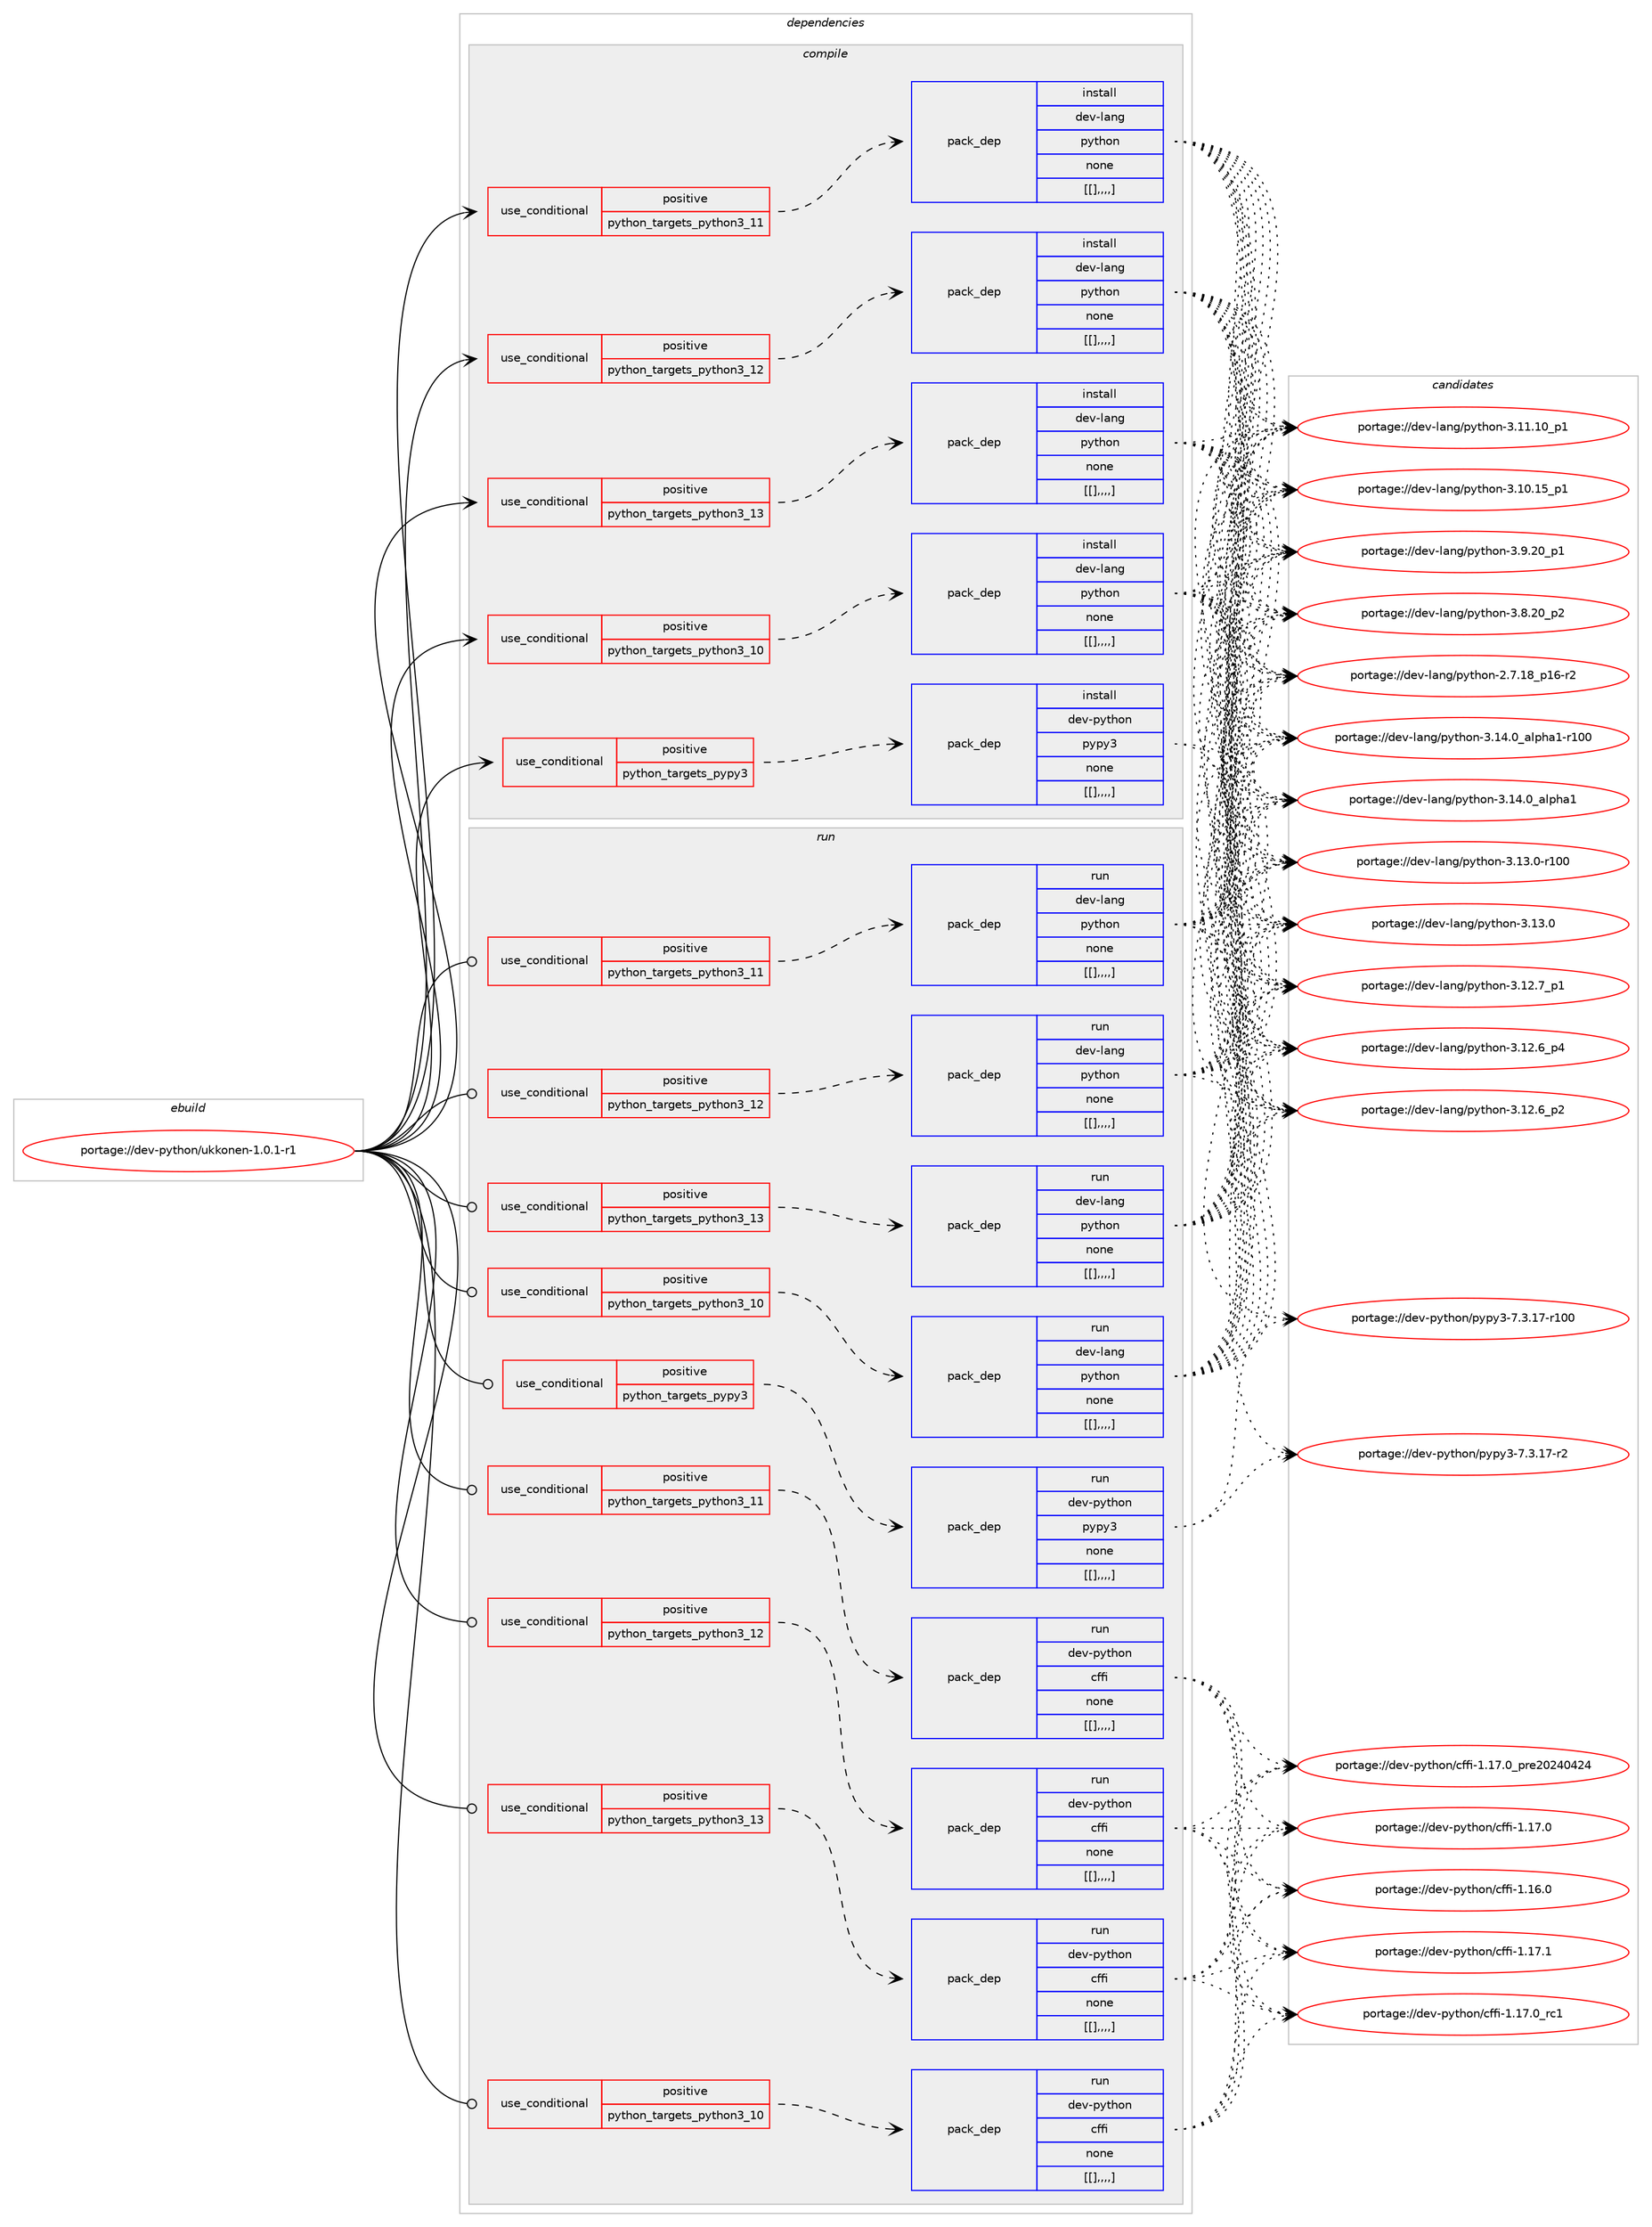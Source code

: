 digraph prolog {

# *************
# Graph options
# *************

newrank=true;
concentrate=true;
compound=true;
graph [rankdir=LR,fontname=Helvetica,fontsize=10,ranksep=1.5];#, ranksep=2.5, nodesep=0.2];
edge  [arrowhead=vee];
node  [fontname=Helvetica,fontsize=10];

# **********
# The ebuild
# **********

subgraph cluster_leftcol {
color=gray;
label=<<i>ebuild</i>>;
id [label="portage://dev-python/ukkonen-1.0.1-r1", color=red, width=4, href="../dev-python/ukkonen-1.0.1-r1.svg"];
}

# ****************
# The dependencies
# ****************

subgraph cluster_midcol {
color=gray;
label=<<i>dependencies</i>>;
subgraph cluster_compile {
fillcolor="#eeeeee";
style=filled;
label=<<i>compile</i>>;
subgraph cond43774 {
dependency173836 [label=<<TABLE BORDER="0" CELLBORDER="1" CELLSPACING="0" CELLPADDING="4"><TR><TD ROWSPAN="3" CELLPADDING="10">use_conditional</TD></TR><TR><TD>positive</TD></TR><TR><TD>python_targets_pypy3</TD></TR></TABLE>>, shape=none, color=red];
subgraph pack128726 {
dependency173877 [label=<<TABLE BORDER="0" CELLBORDER="1" CELLSPACING="0" CELLPADDING="4" WIDTH="220"><TR><TD ROWSPAN="6" CELLPADDING="30">pack_dep</TD></TR><TR><TD WIDTH="110">install</TD></TR><TR><TD>dev-python</TD></TR><TR><TD>pypy3</TD></TR><TR><TD>none</TD></TR><TR><TD>[[],,,,]</TD></TR></TABLE>>, shape=none, color=blue];
}
dependency173836:e -> dependency173877:w [weight=20,style="dashed",arrowhead="vee"];
}
id:e -> dependency173836:w [weight=20,style="solid",arrowhead="vee"];
subgraph cond43789 {
dependency173917 [label=<<TABLE BORDER="0" CELLBORDER="1" CELLSPACING="0" CELLPADDING="4"><TR><TD ROWSPAN="3" CELLPADDING="10">use_conditional</TD></TR><TR><TD>positive</TD></TR><TR><TD>python_targets_python3_10</TD></TR></TABLE>>, shape=none, color=red];
subgraph pack128780 {
dependency173928 [label=<<TABLE BORDER="0" CELLBORDER="1" CELLSPACING="0" CELLPADDING="4" WIDTH="220"><TR><TD ROWSPAN="6" CELLPADDING="30">pack_dep</TD></TR><TR><TD WIDTH="110">install</TD></TR><TR><TD>dev-lang</TD></TR><TR><TD>python</TD></TR><TR><TD>none</TD></TR><TR><TD>[[],,,,]</TD></TR></TABLE>>, shape=none, color=blue];
}
dependency173917:e -> dependency173928:w [weight=20,style="dashed",arrowhead="vee"];
}
id:e -> dependency173917:w [weight=20,style="solid",arrowhead="vee"];
subgraph cond43810 {
dependency173946 [label=<<TABLE BORDER="0" CELLBORDER="1" CELLSPACING="0" CELLPADDING="4"><TR><TD ROWSPAN="3" CELLPADDING="10">use_conditional</TD></TR><TR><TD>positive</TD></TR><TR><TD>python_targets_python3_11</TD></TR></TABLE>>, shape=none, color=red];
subgraph pack128794 {
dependency174043 [label=<<TABLE BORDER="0" CELLBORDER="1" CELLSPACING="0" CELLPADDING="4" WIDTH="220"><TR><TD ROWSPAN="6" CELLPADDING="30">pack_dep</TD></TR><TR><TD WIDTH="110">install</TD></TR><TR><TD>dev-lang</TD></TR><TR><TD>python</TD></TR><TR><TD>none</TD></TR><TR><TD>[[],,,,]</TD></TR></TABLE>>, shape=none, color=blue];
}
dependency173946:e -> dependency174043:w [weight=20,style="dashed",arrowhead="vee"];
}
id:e -> dependency173946:w [weight=20,style="solid",arrowhead="vee"];
subgraph cond43862 {
dependency174101 [label=<<TABLE BORDER="0" CELLBORDER="1" CELLSPACING="0" CELLPADDING="4"><TR><TD ROWSPAN="3" CELLPADDING="10">use_conditional</TD></TR><TR><TD>positive</TD></TR><TR><TD>python_targets_python3_12</TD></TR></TABLE>>, shape=none, color=red];
subgraph pack128913 {
dependency174150 [label=<<TABLE BORDER="0" CELLBORDER="1" CELLSPACING="0" CELLPADDING="4" WIDTH="220"><TR><TD ROWSPAN="6" CELLPADDING="30">pack_dep</TD></TR><TR><TD WIDTH="110">install</TD></TR><TR><TD>dev-lang</TD></TR><TR><TD>python</TD></TR><TR><TD>none</TD></TR><TR><TD>[[],,,,]</TD></TR></TABLE>>, shape=none, color=blue];
}
dependency174101:e -> dependency174150:w [weight=20,style="dashed",arrowhead="vee"];
}
id:e -> dependency174101:w [weight=20,style="solid",arrowhead="vee"];
subgraph cond43895 {
dependency174176 [label=<<TABLE BORDER="0" CELLBORDER="1" CELLSPACING="0" CELLPADDING="4"><TR><TD ROWSPAN="3" CELLPADDING="10">use_conditional</TD></TR><TR><TD>positive</TD></TR><TR><TD>python_targets_python3_13</TD></TR></TABLE>>, shape=none, color=red];
subgraph pack128939 {
dependency174180 [label=<<TABLE BORDER="0" CELLBORDER="1" CELLSPACING="0" CELLPADDING="4" WIDTH="220"><TR><TD ROWSPAN="6" CELLPADDING="30">pack_dep</TD></TR><TR><TD WIDTH="110">install</TD></TR><TR><TD>dev-lang</TD></TR><TR><TD>python</TD></TR><TR><TD>none</TD></TR><TR><TD>[[],,,,]</TD></TR></TABLE>>, shape=none, color=blue];
}
dependency174176:e -> dependency174180:w [weight=20,style="dashed",arrowhead="vee"];
}
id:e -> dependency174176:w [weight=20,style="solid",arrowhead="vee"];
}
subgraph cluster_compileandrun {
fillcolor="#eeeeee";
style=filled;
label=<<i>compile and run</i>>;
}
subgraph cluster_run {
fillcolor="#eeeeee";
style=filled;
label=<<i>run</i>>;
subgraph cond43911 {
dependency174265 [label=<<TABLE BORDER="0" CELLBORDER="1" CELLSPACING="0" CELLPADDING="4"><TR><TD ROWSPAN="3" CELLPADDING="10">use_conditional</TD></TR><TR><TD>positive</TD></TR><TR><TD>python_targets_pypy3</TD></TR></TABLE>>, shape=none, color=red];
subgraph pack128994 {
dependency174315 [label=<<TABLE BORDER="0" CELLBORDER="1" CELLSPACING="0" CELLPADDING="4" WIDTH="220"><TR><TD ROWSPAN="6" CELLPADDING="30">pack_dep</TD></TR><TR><TD WIDTH="110">run</TD></TR><TR><TD>dev-python</TD></TR><TR><TD>pypy3</TD></TR><TR><TD>none</TD></TR><TR><TD>[[],,,,]</TD></TR></TABLE>>, shape=none, color=blue];
}
dependency174265:e -> dependency174315:w [weight=20,style="dashed",arrowhead="vee"];
}
id:e -> dependency174265:w [weight=20,style="solid",arrowhead="odot"];
subgraph cond43954 {
dependency174399 [label=<<TABLE BORDER="0" CELLBORDER="1" CELLSPACING="0" CELLPADDING="4"><TR><TD ROWSPAN="3" CELLPADDING="10">use_conditional</TD></TR><TR><TD>positive</TD></TR><TR><TD>python_targets_python3_10</TD></TR></TABLE>>, shape=none, color=red];
subgraph pack129076 {
dependency174402 [label=<<TABLE BORDER="0" CELLBORDER="1" CELLSPACING="0" CELLPADDING="4" WIDTH="220"><TR><TD ROWSPAN="6" CELLPADDING="30">pack_dep</TD></TR><TR><TD WIDTH="110">run</TD></TR><TR><TD>dev-lang</TD></TR><TR><TD>python</TD></TR><TR><TD>none</TD></TR><TR><TD>[[],,,,]</TD></TR></TABLE>>, shape=none, color=blue];
}
dependency174399:e -> dependency174402:w [weight=20,style="dashed",arrowhead="vee"];
}
id:e -> dependency174399:w [weight=20,style="solid",arrowhead="odot"];
subgraph cond43979 {
dependency174420 [label=<<TABLE BORDER="0" CELLBORDER="1" CELLSPACING="0" CELLPADDING="4"><TR><TD ROWSPAN="3" CELLPADDING="10">use_conditional</TD></TR><TR><TD>positive</TD></TR><TR><TD>python_targets_python3_10</TD></TR></TABLE>>, shape=none, color=red];
subgraph pack129089 {
dependency174447 [label=<<TABLE BORDER="0" CELLBORDER="1" CELLSPACING="0" CELLPADDING="4" WIDTH="220"><TR><TD ROWSPAN="6" CELLPADDING="30">pack_dep</TD></TR><TR><TD WIDTH="110">run</TD></TR><TR><TD>dev-python</TD></TR><TR><TD>cffi</TD></TR><TR><TD>none</TD></TR><TR><TD>[[],,,,]</TD></TR></TABLE>>, shape=none, color=blue];
}
dependency174420:e -> dependency174447:w [weight=20,style="dashed",arrowhead="vee"];
}
id:e -> dependency174420:w [weight=20,style="solid",arrowhead="odot"];
subgraph cond43998 {
dependency174493 [label=<<TABLE BORDER="0" CELLBORDER="1" CELLSPACING="0" CELLPADDING="4"><TR><TD ROWSPAN="3" CELLPADDING="10">use_conditional</TD></TR><TR><TD>positive</TD></TR><TR><TD>python_targets_python3_11</TD></TR></TABLE>>, shape=none, color=red];
subgraph pack129135 {
dependency174499 [label=<<TABLE BORDER="0" CELLBORDER="1" CELLSPACING="0" CELLPADDING="4" WIDTH="220"><TR><TD ROWSPAN="6" CELLPADDING="30">pack_dep</TD></TR><TR><TD WIDTH="110">run</TD></TR><TR><TD>dev-lang</TD></TR><TR><TD>python</TD></TR><TR><TD>none</TD></TR><TR><TD>[[],,,,]</TD></TR></TABLE>>, shape=none, color=blue];
}
dependency174493:e -> dependency174499:w [weight=20,style="dashed",arrowhead="vee"];
}
id:e -> dependency174493:w [weight=20,style="solid",arrowhead="odot"];
subgraph cond44044 {
dependency174559 [label=<<TABLE BORDER="0" CELLBORDER="1" CELLSPACING="0" CELLPADDING="4"><TR><TD ROWSPAN="3" CELLPADDING="10">use_conditional</TD></TR><TR><TD>positive</TD></TR><TR><TD>python_targets_python3_11</TD></TR></TABLE>>, shape=none, color=red];
subgraph pack129189 {
dependency174595 [label=<<TABLE BORDER="0" CELLBORDER="1" CELLSPACING="0" CELLPADDING="4" WIDTH="220"><TR><TD ROWSPAN="6" CELLPADDING="30">pack_dep</TD></TR><TR><TD WIDTH="110">run</TD></TR><TR><TD>dev-python</TD></TR><TR><TD>cffi</TD></TR><TR><TD>none</TD></TR><TR><TD>[[],,,,]</TD></TR></TABLE>>, shape=none, color=blue];
}
dependency174559:e -> dependency174595:w [weight=20,style="dashed",arrowhead="vee"];
}
id:e -> dependency174559:w [weight=20,style="solid",arrowhead="odot"];
subgraph cond44061 {
dependency174613 [label=<<TABLE BORDER="0" CELLBORDER="1" CELLSPACING="0" CELLPADDING="4"><TR><TD ROWSPAN="3" CELLPADDING="10">use_conditional</TD></TR><TR><TD>positive</TD></TR><TR><TD>python_targets_python3_12</TD></TR></TABLE>>, shape=none, color=red];
subgraph pack129227 {
dependency174654 [label=<<TABLE BORDER="0" CELLBORDER="1" CELLSPACING="0" CELLPADDING="4" WIDTH="220"><TR><TD ROWSPAN="6" CELLPADDING="30">pack_dep</TD></TR><TR><TD WIDTH="110">run</TD></TR><TR><TD>dev-lang</TD></TR><TR><TD>python</TD></TR><TR><TD>none</TD></TR><TR><TD>[[],,,,]</TD></TR></TABLE>>, shape=none, color=blue];
}
dependency174613:e -> dependency174654:w [weight=20,style="dashed",arrowhead="vee"];
}
id:e -> dependency174613:w [weight=20,style="solid",arrowhead="odot"];
subgraph cond44104 {
dependency174753 [label=<<TABLE BORDER="0" CELLBORDER="1" CELLSPACING="0" CELLPADDING="4"><TR><TD ROWSPAN="3" CELLPADDING="10">use_conditional</TD></TR><TR><TD>positive</TD></TR><TR><TD>python_targets_python3_12</TD></TR></TABLE>>, shape=none, color=red];
subgraph pack129279 {
dependency174790 [label=<<TABLE BORDER="0" CELLBORDER="1" CELLSPACING="0" CELLPADDING="4" WIDTH="220"><TR><TD ROWSPAN="6" CELLPADDING="30">pack_dep</TD></TR><TR><TD WIDTH="110">run</TD></TR><TR><TD>dev-python</TD></TR><TR><TD>cffi</TD></TR><TR><TD>none</TD></TR><TR><TD>[[],,,,]</TD></TR></TABLE>>, shape=none, color=blue];
}
dependency174753:e -> dependency174790:w [weight=20,style="dashed",arrowhead="vee"];
}
id:e -> dependency174753:w [weight=20,style="solid",arrowhead="odot"];
subgraph cond44147 {
dependency174814 [label=<<TABLE BORDER="0" CELLBORDER="1" CELLSPACING="0" CELLPADDING="4"><TR><TD ROWSPAN="3" CELLPADDING="10">use_conditional</TD></TR><TR><TD>positive</TD></TR><TR><TD>python_targets_python3_13</TD></TR></TABLE>>, shape=none, color=red];
subgraph pack129321 {
dependency174817 [label=<<TABLE BORDER="0" CELLBORDER="1" CELLSPACING="0" CELLPADDING="4" WIDTH="220"><TR><TD ROWSPAN="6" CELLPADDING="30">pack_dep</TD></TR><TR><TD WIDTH="110">run</TD></TR><TR><TD>dev-lang</TD></TR><TR><TD>python</TD></TR><TR><TD>none</TD></TR><TR><TD>[[],,,,]</TD></TR></TABLE>>, shape=none, color=blue];
}
dependency174814:e -> dependency174817:w [weight=20,style="dashed",arrowhead="vee"];
}
id:e -> dependency174814:w [weight=20,style="solid",arrowhead="odot"];
subgraph cond44154 {
dependency174850 [label=<<TABLE BORDER="0" CELLBORDER="1" CELLSPACING="0" CELLPADDING="4"><TR><TD ROWSPAN="3" CELLPADDING="10">use_conditional</TD></TR><TR><TD>positive</TD></TR><TR><TD>python_targets_python3_13</TD></TR></TABLE>>, shape=none, color=red];
subgraph pack129354 {
dependency174883 [label=<<TABLE BORDER="0" CELLBORDER="1" CELLSPACING="0" CELLPADDING="4" WIDTH="220"><TR><TD ROWSPAN="6" CELLPADDING="30">pack_dep</TD></TR><TR><TD WIDTH="110">run</TD></TR><TR><TD>dev-python</TD></TR><TR><TD>cffi</TD></TR><TR><TD>none</TD></TR><TR><TD>[[],,,,]</TD></TR></TABLE>>, shape=none, color=blue];
}
dependency174850:e -> dependency174883:w [weight=20,style="dashed",arrowhead="vee"];
}
id:e -> dependency174850:w [weight=20,style="solid",arrowhead="odot"];
}
}

# **************
# The candidates
# **************

subgraph cluster_choices {
rank=same;
color=gray;
label=<<i>candidates</i>>;

subgraph choice129150 {
color=black;
nodesep=1;
choice100101118451121211161041111104711212111212151455546514649554511450 [label="portage://dev-python/pypy3-7.3.17-r2", color=red, width=4,href="../dev-python/pypy3-7.3.17-r2.svg"];
choice1001011184511212111610411111047112121112121514555465146495545114494848 [label="portage://dev-python/pypy3-7.3.17-r100", color=red, width=4,href="../dev-python/pypy3-7.3.17-r100.svg"];
dependency173877:e -> choice100101118451121211161041111104711212111212151455546514649554511450:w [style=dotted,weight="100"];
dependency173877:e -> choice1001011184511212111610411111047112121112121514555465146495545114494848:w [style=dotted,weight="100"];
}
subgraph choice129205 {
color=black;
nodesep=1;
choice100101118451089711010347112121116104111110455146495246489597108112104974945114494848 [label="portage://dev-lang/python-3.14.0_alpha1-r100", color=red, width=4,href="../dev-lang/python-3.14.0_alpha1-r100.svg"];
choice1001011184510897110103471121211161041111104551464952464895971081121049749 [label="portage://dev-lang/python-3.14.0_alpha1", color=red, width=4,href="../dev-lang/python-3.14.0_alpha1.svg"];
choice1001011184510897110103471121211161041111104551464951464845114494848 [label="portage://dev-lang/python-3.13.0-r100", color=red, width=4,href="../dev-lang/python-3.13.0-r100.svg"];
choice10010111845108971101034711212111610411111045514649514648 [label="portage://dev-lang/python-3.13.0", color=red, width=4,href="../dev-lang/python-3.13.0.svg"];
choice100101118451089711010347112121116104111110455146495046559511249 [label="portage://dev-lang/python-3.12.7_p1", color=red, width=4,href="../dev-lang/python-3.12.7_p1.svg"];
choice100101118451089711010347112121116104111110455146495046549511252 [label="portage://dev-lang/python-3.12.6_p4", color=red, width=4,href="../dev-lang/python-3.12.6_p4.svg"];
choice100101118451089711010347112121116104111110455146495046549511250 [label="portage://dev-lang/python-3.12.6_p2", color=red, width=4,href="../dev-lang/python-3.12.6_p2.svg"];
choice10010111845108971101034711212111610411111045514649494649489511249 [label="portage://dev-lang/python-3.11.10_p1", color=red, width=4,href="../dev-lang/python-3.11.10_p1.svg"];
choice10010111845108971101034711212111610411111045514649484649539511249 [label="portage://dev-lang/python-3.10.15_p1", color=red, width=4,href="../dev-lang/python-3.10.15_p1.svg"];
choice100101118451089711010347112121116104111110455146574650489511249 [label="portage://dev-lang/python-3.9.20_p1", color=red, width=4,href="../dev-lang/python-3.9.20_p1.svg"];
choice100101118451089711010347112121116104111110455146564650489511250 [label="portage://dev-lang/python-3.8.20_p2", color=red, width=4,href="../dev-lang/python-3.8.20_p2.svg"];
choice100101118451089711010347112121116104111110455046554649569511249544511450 [label="portage://dev-lang/python-2.7.18_p16-r2", color=red, width=4,href="../dev-lang/python-2.7.18_p16-r2.svg"];
dependency173928:e -> choice100101118451089711010347112121116104111110455146495246489597108112104974945114494848:w [style=dotted,weight="100"];
dependency173928:e -> choice1001011184510897110103471121211161041111104551464952464895971081121049749:w [style=dotted,weight="100"];
dependency173928:e -> choice1001011184510897110103471121211161041111104551464951464845114494848:w [style=dotted,weight="100"];
dependency173928:e -> choice10010111845108971101034711212111610411111045514649514648:w [style=dotted,weight="100"];
dependency173928:e -> choice100101118451089711010347112121116104111110455146495046559511249:w [style=dotted,weight="100"];
dependency173928:e -> choice100101118451089711010347112121116104111110455146495046549511252:w [style=dotted,weight="100"];
dependency173928:e -> choice100101118451089711010347112121116104111110455146495046549511250:w [style=dotted,weight="100"];
dependency173928:e -> choice10010111845108971101034711212111610411111045514649494649489511249:w [style=dotted,weight="100"];
dependency173928:e -> choice10010111845108971101034711212111610411111045514649484649539511249:w [style=dotted,weight="100"];
dependency173928:e -> choice100101118451089711010347112121116104111110455146574650489511249:w [style=dotted,weight="100"];
dependency173928:e -> choice100101118451089711010347112121116104111110455146564650489511250:w [style=dotted,weight="100"];
dependency173928:e -> choice100101118451089711010347112121116104111110455046554649569511249544511450:w [style=dotted,weight="100"];
}
subgraph choice129284 {
color=black;
nodesep=1;
choice100101118451089711010347112121116104111110455146495246489597108112104974945114494848 [label="portage://dev-lang/python-3.14.0_alpha1-r100", color=red, width=4,href="../dev-lang/python-3.14.0_alpha1-r100.svg"];
choice1001011184510897110103471121211161041111104551464952464895971081121049749 [label="portage://dev-lang/python-3.14.0_alpha1", color=red, width=4,href="../dev-lang/python-3.14.0_alpha1.svg"];
choice1001011184510897110103471121211161041111104551464951464845114494848 [label="portage://dev-lang/python-3.13.0-r100", color=red, width=4,href="../dev-lang/python-3.13.0-r100.svg"];
choice10010111845108971101034711212111610411111045514649514648 [label="portage://dev-lang/python-3.13.0", color=red, width=4,href="../dev-lang/python-3.13.0.svg"];
choice100101118451089711010347112121116104111110455146495046559511249 [label="portage://dev-lang/python-3.12.7_p1", color=red, width=4,href="../dev-lang/python-3.12.7_p1.svg"];
choice100101118451089711010347112121116104111110455146495046549511252 [label="portage://dev-lang/python-3.12.6_p4", color=red, width=4,href="../dev-lang/python-3.12.6_p4.svg"];
choice100101118451089711010347112121116104111110455146495046549511250 [label="portage://dev-lang/python-3.12.6_p2", color=red, width=4,href="../dev-lang/python-3.12.6_p2.svg"];
choice10010111845108971101034711212111610411111045514649494649489511249 [label="portage://dev-lang/python-3.11.10_p1", color=red, width=4,href="../dev-lang/python-3.11.10_p1.svg"];
choice10010111845108971101034711212111610411111045514649484649539511249 [label="portage://dev-lang/python-3.10.15_p1", color=red, width=4,href="../dev-lang/python-3.10.15_p1.svg"];
choice100101118451089711010347112121116104111110455146574650489511249 [label="portage://dev-lang/python-3.9.20_p1", color=red, width=4,href="../dev-lang/python-3.9.20_p1.svg"];
choice100101118451089711010347112121116104111110455146564650489511250 [label="portage://dev-lang/python-3.8.20_p2", color=red, width=4,href="../dev-lang/python-3.8.20_p2.svg"];
choice100101118451089711010347112121116104111110455046554649569511249544511450 [label="portage://dev-lang/python-2.7.18_p16-r2", color=red, width=4,href="../dev-lang/python-2.7.18_p16-r2.svg"];
dependency174043:e -> choice100101118451089711010347112121116104111110455146495246489597108112104974945114494848:w [style=dotted,weight="100"];
dependency174043:e -> choice1001011184510897110103471121211161041111104551464952464895971081121049749:w [style=dotted,weight="100"];
dependency174043:e -> choice1001011184510897110103471121211161041111104551464951464845114494848:w [style=dotted,weight="100"];
dependency174043:e -> choice10010111845108971101034711212111610411111045514649514648:w [style=dotted,weight="100"];
dependency174043:e -> choice100101118451089711010347112121116104111110455146495046559511249:w [style=dotted,weight="100"];
dependency174043:e -> choice100101118451089711010347112121116104111110455146495046549511252:w [style=dotted,weight="100"];
dependency174043:e -> choice100101118451089711010347112121116104111110455146495046549511250:w [style=dotted,weight="100"];
dependency174043:e -> choice10010111845108971101034711212111610411111045514649494649489511249:w [style=dotted,weight="100"];
dependency174043:e -> choice10010111845108971101034711212111610411111045514649484649539511249:w [style=dotted,weight="100"];
dependency174043:e -> choice100101118451089711010347112121116104111110455146574650489511249:w [style=dotted,weight="100"];
dependency174043:e -> choice100101118451089711010347112121116104111110455146564650489511250:w [style=dotted,weight="100"];
dependency174043:e -> choice100101118451089711010347112121116104111110455046554649569511249544511450:w [style=dotted,weight="100"];
}
subgraph choice129298 {
color=black;
nodesep=1;
choice100101118451089711010347112121116104111110455146495246489597108112104974945114494848 [label="portage://dev-lang/python-3.14.0_alpha1-r100", color=red, width=4,href="../dev-lang/python-3.14.0_alpha1-r100.svg"];
choice1001011184510897110103471121211161041111104551464952464895971081121049749 [label="portage://dev-lang/python-3.14.0_alpha1", color=red, width=4,href="../dev-lang/python-3.14.0_alpha1.svg"];
choice1001011184510897110103471121211161041111104551464951464845114494848 [label="portage://dev-lang/python-3.13.0-r100", color=red, width=4,href="../dev-lang/python-3.13.0-r100.svg"];
choice10010111845108971101034711212111610411111045514649514648 [label="portage://dev-lang/python-3.13.0", color=red, width=4,href="../dev-lang/python-3.13.0.svg"];
choice100101118451089711010347112121116104111110455146495046559511249 [label="portage://dev-lang/python-3.12.7_p1", color=red, width=4,href="../dev-lang/python-3.12.7_p1.svg"];
choice100101118451089711010347112121116104111110455146495046549511252 [label="portage://dev-lang/python-3.12.6_p4", color=red, width=4,href="../dev-lang/python-3.12.6_p4.svg"];
choice100101118451089711010347112121116104111110455146495046549511250 [label="portage://dev-lang/python-3.12.6_p2", color=red, width=4,href="../dev-lang/python-3.12.6_p2.svg"];
choice10010111845108971101034711212111610411111045514649494649489511249 [label="portage://dev-lang/python-3.11.10_p1", color=red, width=4,href="../dev-lang/python-3.11.10_p1.svg"];
choice10010111845108971101034711212111610411111045514649484649539511249 [label="portage://dev-lang/python-3.10.15_p1", color=red, width=4,href="../dev-lang/python-3.10.15_p1.svg"];
choice100101118451089711010347112121116104111110455146574650489511249 [label="portage://dev-lang/python-3.9.20_p1", color=red, width=4,href="../dev-lang/python-3.9.20_p1.svg"];
choice100101118451089711010347112121116104111110455146564650489511250 [label="portage://dev-lang/python-3.8.20_p2", color=red, width=4,href="../dev-lang/python-3.8.20_p2.svg"];
choice100101118451089711010347112121116104111110455046554649569511249544511450 [label="portage://dev-lang/python-2.7.18_p16-r2", color=red, width=4,href="../dev-lang/python-2.7.18_p16-r2.svg"];
dependency174150:e -> choice100101118451089711010347112121116104111110455146495246489597108112104974945114494848:w [style=dotted,weight="100"];
dependency174150:e -> choice1001011184510897110103471121211161041111104551464952464895971081121049749:w [style=dotted,weight="100"];
dependency174150:e -> choice1001011184510897110103471121211161041111104551464951464845114494848:w [style=dotted,weight="100"];
dependency174150:e -> choice10010111845108971101034711212111610411111045514649514648:w [style=dotted,weight="100"];
dependency174150:e -> choice100101118451089711010347112121116104111110455146495046559511249:w [style=dotted,weight="100"];
dependency174150:e -> choice100101118451089711010347112121116104111110455146495046549511252:w [style=dotted,weight="100"];
dependency174150:e -> choice100101118451089711010347112121116104111110455146495046549511250:w [style=dotted,weight="100"];
dependency174150:e -> choice10010111845108971101034711212111610411111045514649494649489511249:w [style=dotted,weight="100"];
dependency174150:e -> choice10010111845108971101034711212111610411111045514649484649539511249:w [style=dotted,weight="100"];
dependency174150:e -> choice100101118451089711010347112121116104111110455146574650489511249:w [style=dotted,weight="100"];
dependency174150:e -> choice100101118451089711010347112121116104111110455146564650489511250:w [style=dotted,weight="100"];
dependency174150:e -> choice100101118451089711010347112121116104111110455046554649569511249544511450:w [style=dotted,weight="100"];
}
subgraph choice129308 {
color=black;
nodesep=1;
choice100101118451089711010347112121116104111110455146495246489597108112104974945114494848 [label="portage://dev-lang/python-3.14.0_alpha1-r100", color=red, width=4,href="../dev-lang/python-3.14.0_alpha1-r100.svg"];
choice1001011184510897110103471121211161041111104551464952464895971081121049749 [label="portage://dev-lang/python-3.14.0_alpha1", color=red, width=4,href="../dev-lang/python-3.14.0_alpha1.svg"];
choice1001011184510897110103471121211161041111104551464951464845114494848 [label="portage://dev-lang/python-3.13.0-r100", color=red, width=4,href="../dev-lang/python-3.13.0-r100.svg"];
choice10010111845108971101034711212111610411111045514649514648 [label="portage://dev-lang/python-3.13.0", color=red, width=4,href="../dev-lang/python-3.13.0.svg"];
choice100101118451089711010347112121116104111110455146495046559511249 [label="portage://dev-lang/python-3.12.7_p1", color=red, width=4,href="../dev-lang/python-3.12.7_p1.svg"];
choice100101118451089711010347112121116104111110455146495046549511252 [label="portage://dev-lang/python-3.12.6_p4", color=red, width=4,href="../dev-lang/python-3.12.6_p4.svg"];
choice100101118451089711010347112121116104111110455146495046549511250 [label="portage://dev-lang/python-3.12.6_p2", color=red, width=4,href="../dev-lang/python-3.12.6_p2.svg"];
choice10010111845108971101034711212111610411111045514649494649489511249 [label="portage://dev-lang/python-3.11.10_p1", color=red, width=4,href="../dev-lang/python-3.11.10_p1.svg"];
choice10010111845108971101034711212111610411111045514649484649539511249 [label="portage://dev-lang/python-3.10.15_p1", color=red, width=4,href="../dev-lang/python-3.10.15_p1.svg"];
choice100101118451089711010347112121116104111110455146574650489511249 [label="portage://dev-lang/python-3.9.20_p1", color=red, width=4,href="../dev-lang/python-3.9.20_p1.svg"];
choice100101118451089711010347112121116104111110455146564650489511250 [label="portage://dev-lang/python-3.8.20_p2", color=red, width=4,href="../dev-lang/python-3.8.20_p2.svg"];
choice100101118451089711010347112121116104111110455046554649569511249544511450 [label="portage://dev-lang/python-2.7.18_p16-r2", color=red, width=4,href="../dev-lang/python-2.7.18_p16-r2.svg"];
dependency174180:e -> choice100101118451089711010347112121116104111110455146495246489597108112104974945114494848:w [style=dotted,weight="100"];
dependency174180:e -> choice1001011184510897110103471121211161041111104551464952464895971081121049749:w [style=dotted,weight="100"];
dependency174180:e -> choice1001011184510897110103471121211161041111104551464951464845114494848:w [style=dotted,weight="100"];
dependency174180:e -> choice10010111845108971101034711212111610411111045514649514648:w [style=dotted,weight="100"];
dependency174180:e -> choice100101118451089711010347112121116104111110455146495046559511249:w [style=dotted,weight="100"];
dependency174180:e -> choice100101118451089711010347112121116104111110455146495046549511252:w [style=dotted,weight="100"];
dependency174180:e -> choice100101118451089711010347112121116104111110455146495046549511250:w [style=dotted,weight="100"];
dependency174180:e -> choice10010111845108971101034711212111610411111045514649494649489511249:w [style=dotted,weight="100"];
dependency174180:e -> choice10010111845108971101034711212111610411111045514649484649539511249:w [style=dotted,weight="100"];
dependency174180:e -> choice100101118451089711010347112121116104111110455146574650489511249:w [style=dotted,weight="100"];
dependency174180:e -> choice100101118451089711010347112121116104111110455146564650489511250:w [style=dotted,weight="100"];
dependency174180:e -> choice100101118451089711010347112121116104111110455046554649569511249544511450:w [style=dotted,weight="100"];
}
subgraph choice129316 {
color=black;
nodesep=1;
choice100101118451121211161041111104711212111212151455546514649554511450 [label="portage://dev-python/pypy3-7.3.17-r2", color=red, width=4,href="../dev-python/pypy3-7.3.17-r2.svg"];
choice1001011184511212111610411111047112121112121514555465146495545114494848 [label="portage://dev-python/pypy3-7.3.17-r100", color=red, width=4,href="../dev-python/pypy3-7.3.17-r100.svg"];
dependency174315:e -> choice100101118451121211161041111104711212111212151455546514649554511450:w [style=dotted,weight="100"];
dependency174315:e -> choice1001011184511212111610411111047112121112121514555465146495545114494848:w [style=dotted,weight="100"];
}
subgraph choice129320 {
color=black;
nodesep=1;
choice100101118451089711010347112121116104111110455146495246489597108112104974945114494848 [label="portage://dev-lang/python-3.14.0_alpha1-r100", color=red, width=4,href="../dev-lang/python-3.14.0_alpha1-r100.svg"];
choice1001011184510897110103471121211161041111104551464952464895971081121049749 [label="portage://dev-lang/python-3.14.0_alpha1", color=red, width=4,href="../dev-lang/python-3.14.0_alpha1.svg"];
choice1001011184510897110103471121211161041111104551464951464845114494848 [label="portage://dev-lang/python-3.13.0-r100", color=red, width=4,href="../dev-lang/python-3.13.0-r100.svg"];
choice10010111845108971101034711212111610411111045514649514648 [label="portage://dev-lang/python-3.13.0", color=red, width=4,href="../dev-lang/python-3.13.0.svg"];
choice100101118451089711010347112121116104111110455146495046559511249 [label="portage://dev-lang/python-3.12.7_p1", color=red, width=4,href="../dev-lang/python-3.12.7_p1.svg"];
choice100101118451089711010347112121116104111110455146495046549511252 [label="portage://dev-lang/python-3.12.6_p4", color=red, width=4,href="../dev-lang/python-3.12.6_p4.svg"];
choice100101118451089711010347112121116104111110455146495046549511250 [label="portage://dev-lang/python-3.12.6_p2", color=red, width=4,href="../dev-lang/python-3.12.6_p2.svg"];
choice10010111845108971101034711212111610411111045514649494649489511249 [label="portage://dev-lang/python-3.11.10_p1", color=red, width=4,href="../dev-lang/python-3.11.10_p1.svg"];
choice10010111845108971101034711212111610411111045514649484649539511249 [label="portage://dev-lang/python-3.10.15_p1", color=red, width=4,href="../dev-lang/python-3.10.15_p1.svg"];
choice100101118451089711010347112121116104111110455146574650489511249 [label="portage://dev-lang/python-3.9.20_p1", color=red, width=4,href="../dev-lang/python-3.9.20_p1.svg"];
choice100101118451089711010347112121116104111110455146564650489511250 [label="portage://dev-lang/python-3.8.20_p2", color=red, width=4,href="../dev-lang/python-3.8.20_p2.svg"];
choice100101118451089711010347112121116104111110455046554649569511249544511450 [label="portage://dev-lang/python-2.7.18_p16-r2", color=red, width=4,href="../dev-lang/python-2.7.18_p16-r2.svg"];
dependency174402:e -> choice100101118451089711010347112121116104111110455146495246489597108112104974945114494848:w [style=dotted,weight="100"];
dependency174402:e -> choice1001011184510897110103471121211161041111104551464952464895971081121049749:w [style=dotted,weight="100"];
dependency174402:e -> choice1001011184510897110103471121211161041111104551464951464845114494848:w [style=dotted,weight="100"];
dependency174402:e -> choice10010111845108971101034711212111610411111045514649514648:w [style=dotted,weight="100"];
dependency174402:e -> choice100101118451089711010347112121116104111110455146495046559511249:w [style=dotted,weight="100"];
dependency174402:e -> choice100101118451089711010347112121116104111110455146495046549511252:w [style=dotted,weight="100"];
dependency174402:e -> choice100101118451089711010347112121116104111110455146495046549511250:w [style=dotted,weight="100"];
dependency174402:e -> choice10010111845108971101034711212111610411111045514649494649489511249:w [style=dotted,weight="100"];
dependency174402:e -> choice10010111845108971101034711212111610411111045514649484649539511249:w [style=dotted,weight="100"];
dependency174402:e -> choice100101118451089711010347112121116104111110455146574650489511249:w [style=dotted,weight="100"];
dependency174402:e -> choice100101118451089711010347112121116104111110455146564650489511250:w [style=dotted,weight="100"];
dependency174402:e -> choice100101118451089711010347112121116104111110455046554649569511249544511450:w [style=dotted,weight="100"];
}
subgraph choice129339 {
color=black;
nodesep=1;
choice10010111845112121116104111110479910210210545494649554649 [label="portage://dev-python/cffi-1.17.1", color=red, width=4,href="../dev-python/cffi-1.17.1.svg"];
choice10010111845112121116104111110479910210210545494649554648951149949 [label="portage://dev-python/cffi-1.17.0_rc1", color=red, width=4,href="../dev-python/cffi-1.17.0_rc1.svg"];
choice10010111845112121116104111110479910210210545494649554648951121141015048505248525052 [label="portage://dev-python/cffi-1.17.0_pre20240424", color=red, width=4,href="../dev-python/cffi-1.17.0_pre20240424.svg"];
choice10010111845112121116104111110479910210210545494649554648 [label="portage://dev-python/cffi-1.17.0", color=red, width=4,href="../dev-python/cffi-1.17.0.svg"];
choice10010111845112121116104111110479910210210545494649544648 [label="portage://dev-python/cffi-1.16.0", color=red, width=4,href="../dev-python/cffi-1.16.0.svg"];
dependency174447:e -> choice10010111845112121116104111110479910210210545494649554649:w [style=dotted,weight="100"];
dependency174447:e -> choice10010111845112121116104111110479910210210545494649554648951149949:w [style=dotted,weight="100"];
dependency174447:e -> choice10010111845112121116104111110479910210210545494649554648951121141015048505248525052:w [style=dotted,weight="100"];
dependency174447:e -> choice10010111845112121116104111110479910210210545494649554648:w [style=dotted,weight="100"];
dependency174447:e -> choice10010111845112121116104111110479910210210545494649544648:w [style=dotted,weight="100"];
}
subgraph choice129342 {
color=black;
nodesep=1;
choice100101118451089711010347112121116104111110455146495246489597108112104974945114494848 [label="portage://dev-lang/python-3.14.0_alpha1-r100", color=red, width=4,href="../dev-lang/python-3.14.0_alpha1-r100.svg"];
choice1001011184510897110103471121211161041111104551464952464895971081121049749 [label="portage://dev-lang/python-3.14.0_alpha1", color=red, width=4,href="../dev-lang/python-3.14.0_alpha1.svg"];
choice1001011184510897110103471121211161041111104551464951464845114494848 [label="portage://dev-lang/python-3.13.0-r100", color=red, width=4,href="../dev-lang/python-3.13.0-r100.svg"];
choice10010111845108971101034711212111610411111045514649514648 [label="portage://dev-lang/python-3.13.0", color=red, width=4,href="../dev-lang/python-3.13.0.svg"];
choice100101118451089711010347112121116104111110455146495046559511249 [label="portage://dev-lang/python-3.12.7_p1", color=red, width=4,href="../dev-lang/python-3.12.7_p1.svg"];
choice100101118451089711010347112121116104111110455146495046549511252 [label="portage://dev-lang/python-3.12.6_p4", color=red, width=4,href="../dev-lang/python-3.12.6_p4.svg"];
choice100101118451089711010347112121116104111110455146495046549511250 [label="portage://dev-lang/python-3.12.6_p2", color=red, width=4,href="../dev-lang/python-3.12.6_p2.svg"];
choice10010111845108971101034711212111610411111045514649494649489511249 [label="portage://dev-lang/python-3.11.10_p1", color=red, width=4,href="../dev-lang/python-3.11.10_p1.svg"];
choice10010111845108971101034711212111610411111045514649484649539511249 [label="portage://dev-lang/python-3.10.15_p1", color=red, width=4,href="../dev-lang/python-3.10.15_p1.svg"];
choice100101118451089711010347112121116104111110455146574650489511249 [label="portage://dev-lang/python-3.9.20_p1", color=red, width=4,href="../dev-lang/python-3.9.20_p1.svg"];
choice100101118451089711010347112121116104111110455146564650489511250 [label="portage://dev-lang/python-3.8.20_p2", color=red, width=4,href="../dev-lang/python-3.8.20_p2.svg"];
choice100101118451089711010347112121116104111110455046554649569511249544511450 [label="portage://dev-lang/python-2.7.18_p16-r2", color=red, width=4,href="../dev-lang/python-2.7.18_p16-r2.svg"];
dependency174499:e -> choice100101118451089711010347112121116104111110455146495246489597108112104974945114494848:w [style=dotted,weight="100"];
dependency174499:e -> choice1001011184510897110103471121211161041111104551464952464895971081121049749:w [style=dotted,weight="100"];
dependency174499:e -> choice1001011184510897110103471121211161041111104551464951464845114494848:w [style=dotted,weight="100"];
dependency174499:e -> choice10010111845108971101034711212111610411111045514649514648:w [style=dotted,weight="100"];
dependency174499:e -> choice100101118451089711010347112121116104111110455146495046559511249:w [style=dotted,weight="100"];
dependency174499:e -> choice100101118451089711010347112121116104111110455146495046549511252:w [style=dotted,weight="100"];
dependency174499:e -> choice100101118451089711010347112121116104111110455146495046549511250:w [style=dotted,weight="100"];
dependency174499:e -> choice10010111845108971101034711212111610411111045514649494649489511249:w [style=dotted,weight="100"];
dependency174499:e -> choice10010111845108971101034711212111610411111045514649484649539511249:w [style=dotted,weight="100"];
dependency174499:e -> choice100101118451089711010347112121116104111110455146574650489511249:w [style=dotted,weight="100"];
dependency174499:e -> choice100101118451089711010347112121116104111110455146564650489511250:w [style=dotted,weight="100"];
dependency174499:e -> choice100101118451089711010347112121116104111110455046554649569511249544511450:w [style=dotted,weight="100"];
}
subgraph choice129352 {
color=black;
nodesep=1;
choice10010111845112121116104111110479910210210545494649554649 [label="portage://dev-python/cffi-1.17.1", color=red, width=4,href="../dev-python/cffi-1.17.1.svg"];
choice10010111845112121116104111110479910210210545494649554648951149949 [label="portage://dev-python/cffi-1.17.0_rc1", color=red, width=4,href="../dev-python/cffi-1.17.0_rc1.svg"];
choice10010111845112121116104111110479910210210545494649554648951121141015048505248525052 [label="portage://dev-python/cffi-1.17.0_pre20240424", color=red, width=4,href="../dev-python/cffi-1.17.0_pre20240424.svg"];
choice10010111845112121116104111110479910210210545494649554648 [label="portage://dev-python/cffi-1.17.0", color=red, width=4,href="../dev-python/cffi-1.17.0.svg"];
choice10010111845112121116104111110479910210210545494649544648 [label="portage://dev-python/cffi-1.16.0", color=red, width=4,href="../dev-python/cffi-1.16.0.svg"];
dependency174595:e -> choice10010111845112121116104111110479910210210545494649554649:w [style=dotted,weight="100"];
dependency174595:e -> choice10010111845112121116104111110479910210210545494649554648951149949:w [style=dotted,weight="100"];
dependency174595:e -> choice10010111845112121116104111110479910210210545494649554648951121141015048505248525052:w [style=dotted,weight="100"];
dependency174595:e -> choice10010111845112121116104111110479910210210545494649554648:w [style=dotted,weight="100"];
dependency174595:e -> choice10010111845112121116104111110479910210210545494649544648:w [style=dotted,weight="100"];
}
subgraph choice129377 {
color=black;
nodesep=1;
choice100101118451089711010347112121116104111110455146495246489597108112104974945114494848 [label="portage://dev-lang/python-3.14.0_alpha1-r100", color=red, width=4,href="../dev-lang/python-3.14.0_alpha1-r100.svg"];
choice1001011184510897110103471121211161041111104551464952464895971081121049749 [label="portage://dev-lang/python-3.14.0_alpha1", color=red, width=4,href="../dev-lang/python-3.14.0_alpha1.svg"];
choice1001011184510897110103471121211161041111104551464951464845114494848 [label="portage://dev-lang/python-3.13.0-r100", color=red, width=4,href="../dev-lang/python-3.13.0-r100.svg"];
choice10010111845108971101034711212111610411111045514649514648 [label="portage://dev-lang/python-3.13.0", color=red, width=4,href="../dev-lang/python-3.13.0.svg"];
choice100101118451089711010347112121116104111110455146495046559511249 [label="portage://dev-lang/python-3.12.7_p1", color=red, width=4,href="../dev-lang/python-3.12.7_p1.svg"];
choice100101118451089711010347112121116104111110455146495046549511252 [label="portage://dev-lang/python-3.12.6_p4", color=red, width=4,href="../dev-lang/python-3.12.6_p4.svg"];
choice100101118451089711010347112121116104111110455146495046549511250 [label="portage://dev-lang/python-3.12.6_p2", color=red, width=4,href="../dev-lang/python-3.12.6_p2.svg"];
choice10010111845108971101034711212111610411111045514649494649489511249 [label="portage://dev-lang/python-3.11.10_p1", color=red, width=4,href="../dev-lang/python-3.11.10_p1.svg"];
choice10010111845108971101034711212111610411111045514649484649539511249 [label="portage://dev-lang/python-3.10.15_p1", color=red, width=4,href="../dev-lang/python-3.10.15_p1.svg"];
choice100101118451089711010347112121116104111110455146574650489511249 [label="portage://dev-lang/python-3.9.20_p1", color=red, width=4,href="../dev-lang/python-3.9.20_p1.svg"];
choice100101118451089711010347112121116104111110455146564650489511250 [label="portage://dev-lang/python-3.8.20_p2", color=red, width=4,href="../dev-lang/python-3.8.20_p2.svg"];
choice100101118451089711010347112121116104111110455046554649569511249544511450 [label="portage://dev-lang/python-2.7.18_p16-r2", color=red, width=4,href="../dev-lang/python-2.7.18_p16-r2.svg"];
dependency174654:e -> choice100101118451089711010347112121116104111110455146495246489597108112104974945114494848:w [style=dotted,weight="100"];
dependency174654:e -> choice1001011184510897110103471121211161041111104551464952464895971081121049749:w [style=dotted,weight="100"];
dependency174654:e -> choice1001011184510897110103471121211161041111104551464951464845114494848:w [style=dotted,weight="100"];
dependency174654:e -> choice10010111845108971101034711212111610411111045514649514648:w [style=dotted,weight="100"];
dependency174654:e -> choice100101118451089711010347112121116104111110455146495046559511249:w [style=dotted,weight="100"];
dependency174654:e -> choice100101118451089711010347112121116104111110455146495046549511252:w [style=dotted,weight="100"];
dependency174654:e -> choice100101118451089711010347112121116104111110455146495046549511250:w [style=dotted,weight="100"];
dependency174654:e -> choice10010111845108971101034711212111610411111045514649494649489511249:w [style=dotted,weight="100"];
dependency174654:e -> choice10010111845108971101034711212111610411111045514649484649539511249:w [style=dotted,weight="100"];
dependency174654:e -> choice100101118451089711010347112121116104111110455146574650489511249:w [style=dotted,weight="100"];
dependency174654:e -> choice100101118451089711010347112121116104111110455146564650489511250:w [style=dotted,weight="100"];
dependency174654:e -> choice100101118451089711010347112121116104111110455046554649569511249544511450:w [style=dotted,weight="100"];
}
subgraph choice129397 {
color=black;
nodesep=1;
choice10010111845112121116104111110479910210210545494649554649 [label="portage://dev-python/cffi-1.17.1", color=red, width=4,href="../dev-python/cffi-1.17.1.svg"];
choice10010111845112121116104111110479910210210545494649554648951149949 [label="portage://dev-python/cffi-1.17.0_rc1", color=red, width=4,href="../dev-python/cffi-1.17.0_rc1.svg"];
choice10010111845112121116104111110479910210210545494649554648951121141015048505248525052 [label="portage://dev-python/cffi-1.17.0_pre20240424", color=red, width=4,href="../dev-python/cffi-1.17.0_pre20240424.svg"];
choice10010111845112121116104111110479910210210545494649554648 [label="portage://dev-python/cffi-1.17.0", color=red, width=4,href="../dev-python/cffi-1.17.0.svg"];
choice10010111845112121116104111110479910210210545494649544648 [label="portage://dev-python/cffi-1.16.0", color=red, width=4,href="../dev-python/cffi-1.16.0.svg"];
dependency174790:e -> choice10010111845112121116104111110479910210210545494649554649:w [style=dotted,weight="100"];
dependency174790:e -> choice10010111845112121116104111110479910210210545494649554648951149949:w [style=dotted,weight="100"];
dependency174790:e -> choice10010111845112121116104111110479910210210545494649554648951121141015048505248525052:w [style=dotted,weight="100"];
dependency174790:e -> choice10010111845112121116104111110479910210210545494649554648:w [style=dotted,weight="100"];
dependency174790:e -> choice10010111845112121116104111110479910210210545494649544648:w [style=dotted,weight="100"];
}
subgraph choice129415 {
color=black;
nodesep=1;
choice100101118451089711010347112121116104111110455146495246489597108112104974945114494848 [label="portage://dev-lang/python-3.14.0_alpha1-r100", color=red, width=4,href="../dev-lang/python-3.14.0_alpha1-r100.svg"];
choice1001011184510897110103471121211161041111104551464952464895971081121049749 [label="portage://dev-lang/python-3.14.0_alpha1", color=red, width=4,href="../dev-lang/python-3.14.0_alpha1.svg"];
choice1001011184510897110103471121211161041111104551464951464845114494848 [label="portage://dev-lang/python-3.13.0-r100", color=red, width=4,href="../dev-lang/python-3.13.0-r100.svg"];
choice10010111845108971101034711212111610411111045514649514648 [label="portage://dev-lang/python-3.13.0", color=red, width=4,href="../dev-lang/python-3.13.0.svg"];
choice100101118451089711010347112121116104111110455146495046559511249 [label="portage://dev-lang/python-3.12.7_p1", color=red, width=4,href="../dev-lang/python-3.12.7_p1.svg"];
choice100101118451089711010347112121116104111110455146495046549511252 [label="portage://dev-lang/python-3.12.6_p4", color=red, width=4,href="../dev-lang/python-3.12.6_p4.svg"];
choice100101118451089711010347112121116104111110455146495046549511250 [label="portage://dev-lang/python-3.12.6_p2", color=red, width=4,href="../dev-lang/python-3.12.6_p2.svg"];
choice10010111845108971101034711212111610411111045514649494649489511249 [label="portage://dev-lang/python-3.11.10_p1", color=red, width=4,href="../dev-lang/python-3.11.10_p1.svg"];
choice10010111845108971101034711212111610411111045514649484649539511249 [label="portage://dev-lang/python-3.10.15_p1", color=red, width=4,href="../dev-lang/python-3.10.15_p1.svg"];
choice100101118451089711010347112121116104111110455146574650489511249 [label="portage://dev-lang/python-3.9.20_p1", color=red, width=4,href="../dev-lang/python-3.9.20_p1.svg"];
choice100101118451089711010347112121116104111110455146564650489511250 [label="portage://dev-lang/python-3.8.20_p2", color=red, width=4,href="../dev-lang/python-3.8.20_p2.svg"];
choice100101118451089711010347112121116104111110455046554649569511249544511450 [label="portage://dev-lang/python-2.7.18_p16-r2", color=red, width=4,href="../dev-lang/python-2.7.18_p16-r2.svg"];
dependency174817:e -> choice100101118451089711010347112121116104111110455146495246489597108112104974945114494848:w [style=dotted,weight="100"];
dependency174817:e -> choice1001011184510897110103471121211161041111104551464952464895971081121049749:w [style=dotted,weight="100"];
dependency174817:e -> choice1001011184510897110103471121211161041111104551464951464845114494848:w [style=dotted,weight="100"];
dependency174817:e -> choice10010111845108971101034711212111610411111045514649514648:w [style=dotted,weight="100"];
dependency174817:e -> choice100101118451089711010347112121116104111110455146495046559511249:w [style=dotted,weight="100"];
dependency174817:e -> choice100101118451089711010347112121116104111110455146495046549511252:w [style=dotted,weight="100"];
dependency174817:e -> choice100101118451089711010347112121116104111110455146495046549511250:w [style=dotted,weight="100"];
dependency174817:e -> choice10010111845108971101034711212111610411111045514649494649489511249:w [style=dotted,weight="100"];
dependency174817:e -> choice10010111845108971101034711212111610411111045514649484649539511249:w [style=dotted,weight="100"];
dependency174817:e -> choice100101118451089711010347112121116104111110455146574650489511249:w [style=dotted,weight="100"];
dependency174817:e -> choice100101118451089711010347112121116104111110455146564650489511250:w [style=dotted,weight="100"];
dependency174817:e -> choice100101118451089711010347112121116104111110455046554649569511249544511450:w [style=dotted,weight="100"];
}
subgraph choice129424 {
color=black;
nodesep=1;
choice10010111845112121116104111110479910210210545494649554649 [label="portage://dev-python/cffi-1.17.1", color=red, width=4,href="../dev-python/cffi-1.17.1.svg"];
choice10010111845112121116104111110479910210210545494649554648951149949 [label="portage://dev-python/cffi-1.17.0_rc1", color=red, width=4,href="../dev-python/cffi-1.17.0_rc1.svg"];
choice10010111845112121116104111110479910210210545494649554648951121141015048505248525052 [label="portage://dev-python/cffi-1.17.0_pre20240424", color=red, width=4,href="../dev-python/cffi-1.17.0_pre20240424.svg"];
choice10010111845112121116104111110479910210210545494649554648 [label="portage://dev-python/cffi-1.17.0", color=red, width=4,href="../dev-python/cffi-1.17.0.svg"];
choice10010111845112121116104111110479910210210545494649544648 [label="portage://dev-python/cffi-1.16.0", color=red, width=4,href="../dev-python/cffi-1.16.0.svg"];
dependency174883:e -> choice10010111845112121116104111110479910210210545494649554649:w [style=dotted,weight="100"];
dependency174883:e -> choice10010111845112121116104111110479910210210545494649554648951149949:w [style=dotted,weight="100"];
dependency174883:e -> choice10010111845112121116104111110479910210210545494649554648951121141015048505248525052:w [style=dotted,weight="100"];
dependency174883:e -> choice10010111845112121116104111110479910210210545494649554648:w [style=dotted,weight="100"];
dependency174883:e -> choice10010111845112121116104111110479910210210545494649544648:w [style=dotted,weight="100"];
}
}

}
